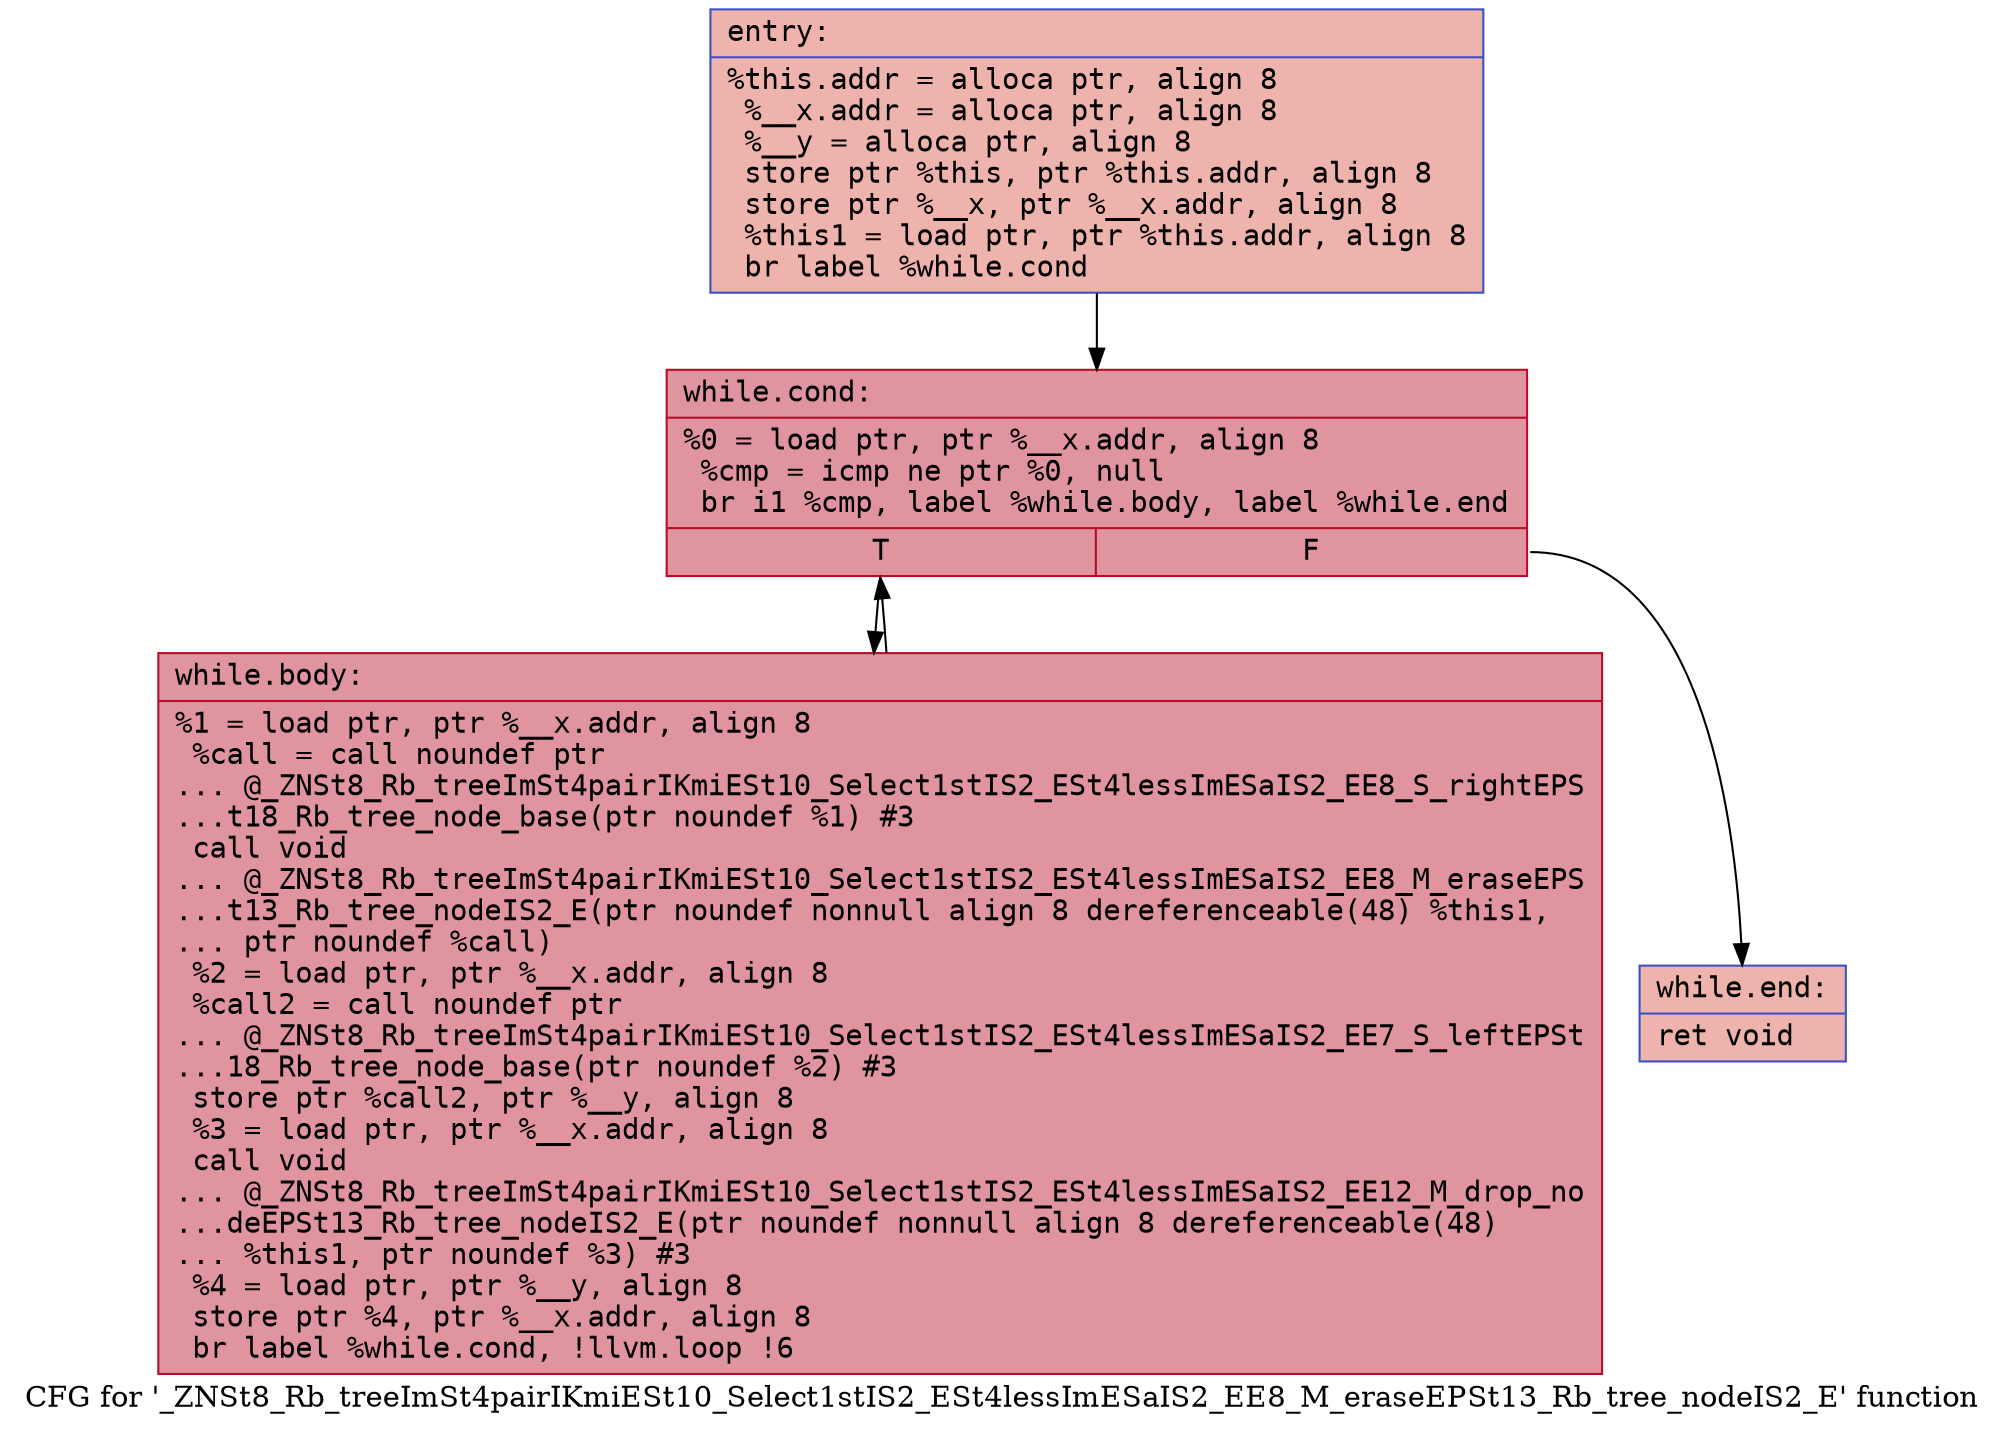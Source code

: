 digraph "CFG for '_ZNSt8_Rb_treeImSt4pairIKmiESt10_Select1stIS2_ESt4lessImESaIS2_EE8_M_eraseEPSt13_Rb_tree_nodeIS2_E' function" {
	label="CFG for '_ZNSt8_Rb_treeImSt4pairIKmiESt10_Select1stIS2_ESt4lessImESaIS2_EE8_M_eraseEPSt13_Rb_tree_nodeIS2_E' function";

	Node0x55dfe4bb46e0 [shape=record,color="#3d50c3ff", style=filled, fillcolor="#d6524470" fontname="Courier",label="{entry:\l|  %this.addr = alloca ptr, align 8\l  %__x.addr = alloca ptr, align 8\l  %__y = alloca ptr, align 8\l  store ptr %this, ptr %this.addr, align 8\l  store ptr %__x, ptr %__x.addr, align 8\l  %this1 = load ptr, ptr %this.addr, align 8\l  br label %while.cond\l}"];
	Node0x55dfe4bb46e0 -> Node0x55dfe4bb4a40[tooltip="entry -> while.cond\nProbability 100.00%" ];
	Node0x55dfe4bb4a40 [shape=record,color="#b70d28ff", style=filled, fillcolor="#b70d2870" fontname="Courier",label="{while.cond:\l|  %0 = load ptr, ptr %__x.addr, align 8\l  %cmp = icmp ne ptr %0, null\l  br i1 %cmp, label %while.body, label %while.end\l|{<s0>T|<s1>F}}"];
	Node0x55dfe4bb4a40:s0 -> Node0x55dfe4bb4bf0[tooltip="while.cond -> while.body\nProbability 96.88%" ];
	Node0x55dfe4bb4a40:s1 -> Node0x55dfe4bb4c70[tooltip="while.cond -> while.end\nProbability 3.12%" ];
	Node0x55dfe4bb4bf0 [shape=record,color="#b70d28ff", style=filled, fillcolor="#b70d2870" fontname="Courier",label="{while.body:\l|  %1 = load ptr, ptr %__x.addr, align 8\l  %call = call noundef ptr\l... @_ZNSt8_Rb_treeImSt4pairIKmiESt10_Select1stIS2_ESt4lessImESaIS2_EE8_S_rightEPS\l...t18_Rb_tree_node_base(ptr noundef %1) #3\l  call void\l... @_ZNSt8_Rb_treeImSt4pairIKmiESt10_Select1stIS2_ESt4lessImESaIS2_EE8_M_eraseEPS\l...t13_Rb_tree_nodeIS2_E(ptr noundef nonnull align 8 dereferenceable(48) %this1,\l... ptr noundef %call)\l  %2 = load ptr, ptr %__x.addr, align 8\l  %call2 = call noundef ptr\l... @_ZNSt8_Rb_treeImSt4pairIKmiESt10_Select1stIS2_ESt4lessImESaIS2_EE7_S_leftEPSt\l...18_Rb_tree_node_base(ptr noundef %2) #3\l  store ptr %call2, ptr %__y, align 8\l  %3 = load ptr, ptr %__x.addr, align 8\l  call void\l... @_ZNSt8_Rb_treeImSt4pairIKmiESt10_Select1stIS2_ESt4lessImESaIS2_EE12_M_drop_no\l...deEPSt13_Rb_tree_nodeIS2_E(ptr noundef nonnull align 8 dereferenceable(48)\l... %this1, ptr noundef %3) #3\l  %4 = load ptr, ptr %__y, align 8\l  store ptr %4, ptr %__x.addr, align 8\l  br label %while.cond, !llvm.loop !6\l}"];
	Node0x55dfe4bb4bf0 -> Node0x55dfe4bb4a40[tooltip="while.body -> while.cond\nProbability 100.00%" ];
	Node0x55dfe4bb4c70 [shape=record,color="#3d50c3ff", style=filled, fillcolor="#d6524470" fontname="Courier",label="{while.end:\l|  ret void\l}"];
}

